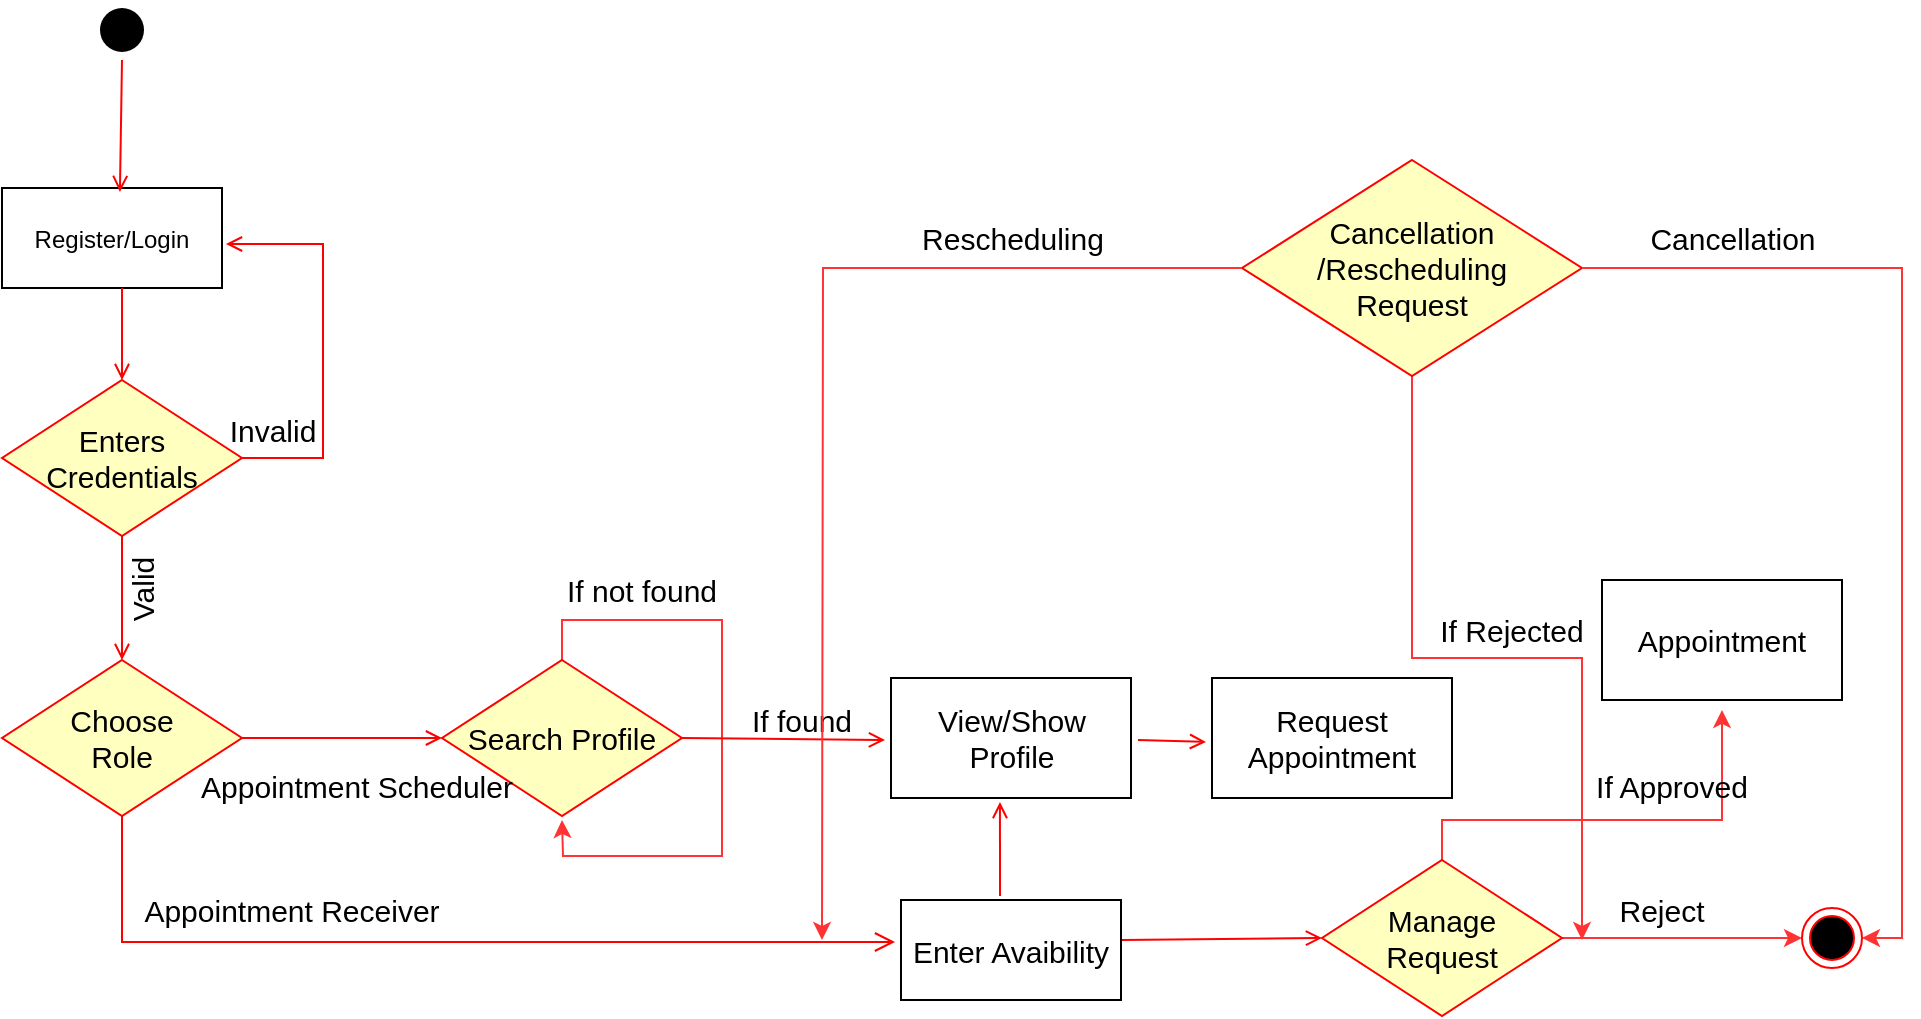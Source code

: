 <mxfile version="20.4.0" type="github">
  <diagram name="Page-1" id="e7e014a7-5840-1c2e-5031-d8a46d1fe8dd">
    <mxGraphModel dx="1038" dy="564" grid="1" gridSize="10" guides="1" tooltips="1" connect="1" arrows="1" fold="1" page="1" pageScale="1" pageWidth="1169" pageHeight="826" background="none" math="0" shadow="0">
      <root>
        <mxCell id="0" />
        <mxCell id="1" parent="0" />
        <mxCell id="20" value="" style="endArrow=open;strokeColor=#FF0000;endFill=1;rounded=0;entryX=0.454;entryY=1.033;entryDx=0;entryDy=0;entryPerimeter=0;exitX=0.45;exitY=-0.04;exitDx=0;exitDy=0;exitPerimeter=0;" parent="1" source="10" target="wqFc-xufKlRpDcysINkV-48" edge="1">
          <mxGeometry relative="1" as="geometry">
            <mxPoint x="630" y="450" as="targetPoint" />
            <mxPoint x="630" y="510" as="sourcePoint" />
            <Array as="points" />
          </mxGeometry>
        </mxCell>
        <mxCell id="5" value="" style="ellipse;shape=startState;fillColor=#000000;strokeColor=none;" parent="1" vertex="1">
          <mxGeometry x="185" y="30" width="30" height="30" as="geometry" />
        </mxCell>
        <mxCell id="7" value="Register/Login" style="" parent="1" vertex="1">
          <mxGeometry x="140" y="124" width="110" height="50" as="geometry" />
        </mxCell>
        <mxCell id="9" value="" style="endArrow=open;strokeColor=#FF0000;endFill=1;rounded=0;entryX=0.5;entryY=0;entryDx=0;entryDy=0;" parent="1" target="EQn-mTOoUDCiC8reOYnC-47" edge="1">
          <mxGeometry relative="1" as="geometry">
            <mxPoint x="185" y="212" as="targetPoint" />
            <mxPoint x="200" y="174" as="sourcePoint" />
          </mxGeometry>
        </mxCell>
        <mxCell id="10" value="Enter Avaibility" style="fontSize=15;" parent="1" vertex="1">
          <mxGeometry x="589.5" y="480" width="110" height="50" as="geometry" />
        </mxCell>
        <mxCell id="11" value="" style="endArrow=open;strokeColor=#FF0000;endFill=1;rounded=0;exitX=0.5;exitY=1;exitDx=0;exitDy=0;" parent="1" source="EQn-mTOoUDCiC8reOYnC-47" edge="1">
          <mxGeometry relative="1" as="geometry">
            <mxPoint x="185" y="290" as="sourcePoint" />
            <mxPoint x="200" y="360" as="targetPoint" />
          </mxGeometry>
        </mxCell>
        <mxCell id="12" value="" style="edgeStyle=elbowEdgeStyle;elbow=horizontal;strokeColor=#FF0000;endArrow=open;endFill=1;rounded=0;entryX=1.018;entryY=0.56;entryDx=0;entryDy=0;entryPerimeter=0;" parent="1" source="EQn-mTOoUDCiC8reOYnC-47" target="7" edge="1">
          <mxGeometry width="100" height="100" relative="1" as="geometry">
            <mxPoint x="300" y="260" as="sourcePoint" />
            <mxPoint x="344.5" y="210" as="targetPoint" />
            <Array as="points">
              <mxPoint x="300.5" y="182" />
              <mxPoint x="330.5" y="202" />
              <mxPoint x="280.5" y="155" />
              <mxPoint x="120.5" y="192" />
              <mxPoint x="114.5" y="270" />
            </Array>
          </mxGeometry>
        </mxCell>
        <mxCell id="EQn-mTOoUDCiC8reOYnC-42" value="&lt;font style=&quot;font-size: 15px;&quot;&gt;Invalid&lt;/font&gt;" style="text;html=1;align=center;verticalAlign=middle;resizable=0;points=[];autosize=1;strokeColor=none;fillColor=none;" parent="1" vertex="1">
          <mxGeometry x="240" y="230" width="70" height="30" as="geometry" />
        </mxCell>
        <mxCell id="EQn-mTOoUDCiC8reOYnC-43" value="&lt;font style=&quot;font-size: 15px;&quot;&gt;Valid&lt;/font&gt;" style="text;html=1;align=center;verticalAlign=middle;resizable=0;points=[];autosize=1;strokeColor=none;fillColor=none;horizontal=0;" parent="1" vertex="1">
          <mxGeometry x="180" y="310" width="60" height="30" as="geometry" />
        </mxCell>
        <mxCell id="EQn-mTOoUDCiC8reOYnC-47" value="&lt;div&gt;Enters&lt;/div&gt;&lt;div&gt;Credentials&lt;br&gt;&lt;/div&gt;" style="rhombus;whiteSpace=wrap;html=1;fillColor=#ffffc0;strokeColor=#ff0000;fontSize=15;" parent="1" vertex="1">
          <mxGeometry x="140" y="220" width="120" height="78" as="geometry" />
        </mxCell>
        <mxCell id="26" value="" style="edgeStyle=elbowEdgeStyle;elbow=horizontal;verticalAlign=bottom;endArrow=open;endSize=8;strokeColor=#FF0000;endFill=1;rounded=0;exitX=0.5;exitY=1;exitDx=0;exitDy=0;entryX=-0.027;entryY=0.42;entryDx=0;entryDy=0;entryPerimeter=0;" parent="1" source="wqFc-xufKlRpDcysINkV-42" target="10" edge="1">
          <mxGeometry x="267.5" y="518" as="geometry">
            <mxPoint x="290" y="470" as="targetPoint" />
            <mxPoint x="200" y="505" as="sourcePoint" />
            <Array as="points">
              <mxPoint x="200" y="500" />
            </Array>
          </mxGeometry>
        </mxCell>
        <mxCell id="wqFc-xufKlRpDcysINkV-41" value="" style="endArrow=open;strokeColor=#FF0000;endFill=1;rounded=0;entryX=0.536;entryY=0.04;entryDx=0;entryDy=0;entryPerimeter=0;exitX=0.5;exitY=1;exitDx=0;exitDy=0;" edge="1" parent="1" source="5" target="7">
          <mxGeometry relative="1" as="geometry">
            <mxPoint x="250" y="87" as="targetPoint" />
            <mxPoint x="250" y="34" as="sourcePoint" />
          </mxGeometry>
        </mxCell>
        <mxCell id="wqFc-xufKlRpDcysINkV-42" value="&lt;div&gt;Choose&lt;/div&gt;&lt;div&gt;Role&lt;/div&gt;" style="rhombus;whiteSpace=wrap;html=1;fillColor=#ffffc0;strokeColor=#ff0000;fontSize=15;" vertex="1" parent="1">
          <mxGeometry x="140" y="360" width="120" height="78" as="geometry" />
        </mxCell>
        <mxCell id="wqFc-xufKlRpDcysINkV-44" value="&lt;font style=&quot;font-size: 15px;&quot;&gt;Appointment Receiver&lt;/font&gt;" style="text;html=1;strokeColor=none;fillColor=none;align=center;verticalAlign=middle;whiteSpace=wrap;rounded=0;" vertex="1" parent="1">
          <mxGeometry x="210" y="470" width="150" height="30" as="geometry" />
        </mxCell>
        <mxCell id="wqFc-xufKlRpDcysINkV-61" style="edgeStyle=orthogonalEdgeStyle;rounded=0;orthogonalLoop=1;jettySize=auto;html=1;exitX=0.5;exitY=0;exitDx=0;exitDy=0;fontSize=15;strokeColor=#FF3333;" edge="1" parent="1" source="wqFc-xufKlRpDcysINkV-46">
          <mxGeometry relative="1" as="geometry">
            <mxPoint x="420" y="440" as="targetPoint" />
          </mxGeometry>
        </mxCell>
        <mxCell id="wqFc-xufKlRpDcysINkV-46" value="Search Profile" style="rhombus;whiteSpace=wrap;html=1;fillColor=#ffffc0;strokeColor=#ff0000;fontSize=15;" vertex="1" parent="1">
          <mxGeometry x="360" y="360" width="120" height="78" as="geometry" />
        </mxCell>
        <mxCell id="wqFc-xufKlRpDcysINkV-47" value="" style="endArrow=open;strokeColor=#FF0000;endFill=1;rounded=0;entryX=0;entryY=0.5;entryDx=0;entryDy=0;" edge="1" parent="1" source="wqFc-xufKlRpDcysINkV-42" target="wqFc-xufKlRpDcysINkV-46">
          <mxGeometry relative="1" as="geometry">
            <mxPoint x="210" y="308" as="sourcePoint" />
            <mxPoint x="210" y="370" as="targetPoint" />
          </mxGeometry>
        </mxCell>
        <mxCell id="wqFc-xufKlRpDcysINkV-48" value="View/Show Profile" style="whiteSpace=wrap;html=1;fontSize=15;fillColor=#FFFFFF;strokeColor=#000000;fontColor=rgb(0, 0, 0);" vertex="1" parent="1">
          <mxGeometry x="584.5" y="369" width="120" height="60" as="geometry" />
        </mxCell>
        <mxCell id="wqFc-xufKlRpDcysINkV-50" value="" style="endArrow=open;strokeColor=#FF0000;endFill=1;rounded=0;exitX=1;exitY=0.5;exitDx=0;exitDy=0;entryX=-0.025;entryY=0.517;entryDx=0;entryDy=0;entryPerimeter=0;" edge="1" parent="1" source="wqFc-xufKlRpDcysINkV-46" target="wqFc-xufKlRpDcysINkV-48">
          <mxGeometry relative="1" as="geometry">
            <mxPoint x="270" y="409" as="sourcePoint" />
            <mxPoint x="530" y="400" as="targetPoint" />
          </mxGeometry>
        </mxCell>
        <mxCell id="wqFc-xufKlRpDcysINkV-52" value="Request Appointment" style="whiteSpace=wrap;html=1;fontSize=15;fillColor=#FFFFFF;strokeColor=#000000;fontColor=rgb(0, 0, 0);" vertex="1" parent="1">
          <mxGeometry x="745" y="369" width="120" height="60" as="geometry" />
        </mxCell>
        <mxCell id="wqFc-xufKlRpDcysINkV-54" value="" style="endArrow=open;strokeColor=#FF0000;endFill=1;rounded=0;exitX=1.029;exitY=0.517;exitDx=0;exitDy=0;exitPerimeter=0;entryX=-0.025;entryY=0.533;entryDx=0;entryDy=0;entryPerimeter=0;" edge="1" parent="1" source="wqFc-xufKlRpDcysINkV-48" target="wqFc-xufKlRpDcysINkV-52">
          <mxGeometry relative="1" as="geometry">
            <mxPoint x="419.5" y="409" as="sourcePoint" />
            <mxPoint x="740" y="400" as="targetPoint" />
          </mxGeometry>
        </mxCell>
        <mxCell id="wqFc-xufKlRpDcysINkV-56" value="&lt;font style=&quot;font-size: 15px;&quot;&gt;Appointment Scheduler&lt;br&gt;&lt;/font&gt;" style="text;html=1;strokeColor=none;fillColor=none;align=center;verticalAlign=middle;whiteSpace=wrap;rounded=0;" vertex="1" parent="1">
          <mxGeometry x="230" y="408" width="175" height="30" as="geometry" />
        </mxCell>
        <mxCell id="wqFc-xufKlRpDcysINkV-60" value="If found" style="text;html=1;strokeColor=none;fillColor=none;align=center;verticalAlign=middle;whiteSpace=wrap;rounded=0;fontSize=15;" vertex="1" parent="1">
          <mxGeometry x="510" y="375" width="60" height="30" as="geometry" />
        </mxCell>
        <mxCell id="wqFc-xufKlRpDcysINkV-62" value="If not found" style="text;html=1;strokeColor=none;fillColor=none;align=center;verticalAlign=middle;whiteSpace=wrap;rounded=0;fontSize=15;" vertex="1" parent="1">
          <mxGeometry x="420" y="310" width="80" height="30" as="geometry" />
        </mxCell>
        <mxCell id="wqFc-xufKlRpDcysINkV-71" style="edgeStyle=orthogonalEdgeStyle;rounded=0;orthogonalLoop=1;jettySize=auto;html=1;exitX=1;exitY=0.5;exitDx=0;exitDy=0;strokeColor=#FF3333;fontSize=15;" edge="1" parent="1" source="wqFc-xufKlRpDcysINkV-67" target="wqFc-xufKlRpDcysINkV-72">
          <mxGeometry relative="1" as="geometry">
            <mxPoint x="1020" y="499" as="targetPoint" />
          </mxGeometry>
        </mxCell>
        <mxCell id="wqFc-xufKlRpDcysINkV-74" style="edgeStyle=orthogonalEdgeStyle;rounded=0;orthogonalLoop=1;jettySize=auto;html=1;exitX=0.5;exitY=0;exitDx=0;exitDy=0;strokeColor=#FF3333;fontSize=15;entryX=0.5;entryY=1.083;entryDx=0;entryDy=0;entryPerimeter=0;" edge="1" parent="1" source="wqFc-xufKlRpDcysINkV-67" target="wqFc-xufKlRpDcysINkV-75">
          <mxGeometry relative="1" as="geometry">
            <mxPoint x="1000" y="420" as="targetPoint" />
            <Array as="points">
              <mxPoint x="860" y="440" />
              <mxPoint x="1000" y="440" />
            </Array>
          </mxGeometry>
        </mxCell>
        <mxCell id="wqFc-xufKlRpDcysINkV-67" value="&lt;div&gt;Manage&lt;/div&gt;&lt;div&gt;Request&lt;/div&gt;" style="rhombus;whiteSpace=wrap;html=1;fillColor=#ffffc0;strokeColor=#ff0000;fontSize=15;" vertex="1" parent="1">
          <mxGeometry x="800" y="460" width="120" height="78" as="geometry" />
        </mxCell>
        <mxCell id="wqFc-xufKlRpDcysINkV-69" value="" style="endArrow=open;strokeColor=#FF0000;endFill=1;rounded=0;entryX=0;entryY=0.5;entryDx=0;entryDy=0;" edge="1" parent="1" target="wqFc-xufKlRpDcysINkV-67">
          <mxGeometry relative="1" as="geometry">
            <mxPoint x="970" y="423" as="targetPoint" />
            <mxPoint x="700" y="500" as="sourcePoint" />
            <Array as="points" />
          </mxGeometry>
        </mxCell>
        <mxCell id="wqFc-xufKlRpDcysINkV-72" value="" style="ellipse;html=1;shape=endState;fillColor=#000000;strokeColor=#ff0000;fontSize=15;" vertex="1" parent="1">
          <mxGeometry x="1040" y="484" width="30" height="30" as="geometry" />
        </mxCell>
        <mxCell id="wqFc-xufKlRpDcysINkV-73" value="Reject" style="text;html=1;strokeColor=none;fillColor=none;align=center;verticalAlign=middle;whiteSpace=wrap;rounded=0;fontSize=15;" vertex="1" parent="1">
          <mxGeometry x="940" y="470" width="60" height="30" as="geometry" />
        </mxCell>
        <mxCell id="wqFc-xufKlRpDcysINkV-75" value="Appointment" style="whiteSpace=wrap;html=1;fontSize=15;fillColor=#FFFFFF;strokeColor=#000000;fontColor=rgb(0, 0, 0);" vertex="1" parent="1">
          <mxGeometry x="940" y="320" width="120" height="60" as="geometry" />
        </mxCell>
        <mxCell id="wqFc-xufKlRpDcysINkV-77" value="If Approved" style="text;html=1;strokeColor=none;fillColor=none;align=center;verticalAlign=middle;whiteSpace=wrap;rounded=0;fontSize=15;" vertex="1" parent="1">
          <mxGeometry x="930" y="408" width="90" height="30" as="geometry" />
        </mxCell>
        <mxCell id="wqFc-xufKlRpDcysINkV-82" style="edgeStyle=orthogonalEdgeStyle;rounded=0;orthogonalLoop=1;jettySize=auto;html=1;exitX=0.5;exitY=1;exitDx=0;exitDy=0;strokeColor=#FF3333;fontSize=15;" edge="1" parent="1" source="wqFc-xufKlRpDcysINkV-81">
          <mxGeometry relative="1" as="geometry">
            <mxPoint x="930" y="500" as="targetPoint" />
            <Array as="points">
              <mxPoint x="845" y="359" />
              <mxPoint x="930" y="359" />
            </Array>
          </mxGeometry>
        </mxCell>
        <mxCell id="wqFc-xufKlRpDcysINkV-81" value="&lt;div&gt;Cancellation&lt;/div&gt;&lt;div&gt;/Rescheduling&lt;/div&gt;&lt;div&gt;Request&lt;br&gt;&lt;/div&gt;" style="rhombus;whiteSpace=wrap;html=1;fillColor=#ffffc0;strokeColor=#ff0000;fontSize=15;" vertex="1" parent="1">
          <mxGeometry x="760" y="110" width="170" height="108" as="geometry" />
        </mxCell>
        <mxCell id="wqFc-xufKlRpDcysINkV-84" value="If Rejected" style="text;html=1;strokeColor=none;fillColor=none;align=center;verticalAlign=middle;whiteSpace=wrap;rounded=0;fontSize=15;" vertex="1" parent="1">
          <mxGeometry x="850" y="330" width="90" height="30" as="geometry" />
        </mxCell>
        <mxCell id="wqFc-xufKlRpDcysINkV-89" style="edgeStyle=orthogonalEdgeStyle;rounded=0;orthogonalLoop=1;jettySize=auto;html=1;exitX=0;exitY=0.5;exitDx=0;exitDy=0;fontSize=15;strokeColor=#FF3333;" edge="1" parent="1" source="wqFc-xufKlRpDcysINkV-81">
          <mxGeometry relative="1" as="geometry">
            <mxPoint x="550" y="500" as="targetPoint" />
            <mxPoint x="430" y="370" as="sourcePoint" />
          </mxGeometry>
        </mxCell>
        <mxCell id="wqFc-xufKlRpDcysINkV-90" value="Rescheduling" style="text;html=1;align=center;verticalAlign=middle;resizable=0;points=[];autosize=1;strokeColor=none;fillColor=none;fontSize=15;" vertex="1" parent="1">
          <mxGeometry x="589.5" y="134" width="110" height="30" as="geometry" />
        </mxCell>
        <mxCell id="wqFc-xufKlRpDcysINkV-91" style="edgeStyle=orthogonalEdgeStyle;rounded=0;orthogonalLoop=1;jettySize=auto;html=1;exitX=1;exitY=0.5;exitDx=0;exitDy=0;fontSize=15;strokeColor=#FF3333;entryX=1;entryY=0.5;entryDx=0;entryDy=0;" edge="1" parent="1" source="wqFc-xufKlRpDcysINkV-81" target="wqFc-xufKlRpDcysINkV-72">
          <mxGeometry relative="1" as="geometry">
            <mxPoint x="1090" y="500" as="targetPoint" />
            <mxPoint x="1300" y="164" as="sourcePoint" />
          </mxGeometry>
        </mxCell>
        <mxCell id="wqFc-xufKlRpDcysINkV-94" value="Cancellation" style="text;html=1;align=center;verticalAlign=middle;resizable=0;points=[];autosize=1;strokeColor=none;fillColor=none;fontSize=15;" vertex="1" parent="1">
          <mxGeometry x="950" y="134" width="110" height="30" as="geometry" />
        </mxCell>
      </root>
    </mxGraphModel>
  </diagram>
</mxfile>
